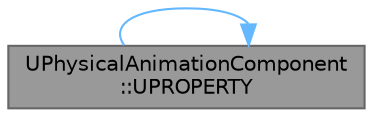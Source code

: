 digraph "UPhysicalAnimationComponent::UPROPERTY"
{
 // INTERACTIVE_SVG=YES
 // LATEX_PDF_SIZE
  bgcolor="transparent";
  edge [fontname=Helvetica,fontsize=10,labelfontname=Helvetica,labelfontsize=10];
  node [fontname=Helvetica,fontsize=10,shape=box,height=0.2,width=0.4];
  rankdir="LR";
  Node1 [id="Node000001",label="UPhysicalAnimationComponent\l::UPROPERTY",height=0.2,width=0.4,color="gray40", fillcolor="grey60", style="filled", fontcolor="black",tooltip="Multiplies the strength of any active motors."];
  Node1 -> Node1 [id="edge1_Node000001_Node000001",color="steelblue1",style="solid",tooltip=" "];
}
